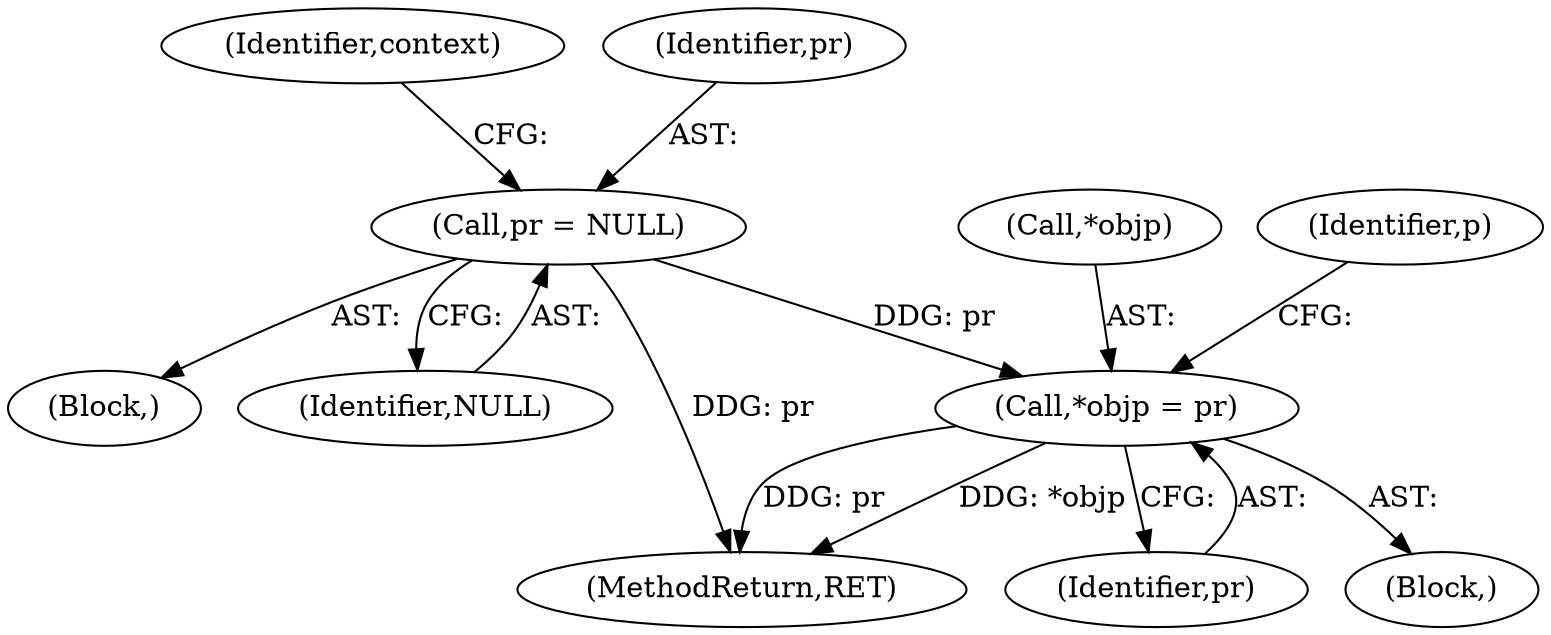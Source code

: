digraph "0_krb5_a197e92349a4aa2141b5dff12e9dd44c2a2166e3@pointer" {
"1000188" [label="(Call,*objp = pr)"];
"1000111" [label="(Call,pr = NULL)"];
"1000188" [label="(Call,*objp = pr)"];
"1000116" [label="(Identifier,context)"];
"1000111" [label="(Call,pr = NULL)"];
"1000112" [label="(Identifier,pr)"];
"1000217" [label="(MethodReturn,RET)"];
"1000104" [label="(Block,)"];
"1000113" [label="(Identifier,NULL)"];
"1000189" [label="(Call,*objp)"];
"1000191" [label="(Identifier,pr)"];
"1000174" [label="(Block,)"];
"1000193" [label="(Identifier,p)"];
"1000188" -> "1000174"  [label="AST: "];
"1000188" -> "1000191"  [label="CFG: "];
"1000189" -> "1000188"  [label="AST: "];
"1000191" -> "1000188"  [label="AST: "];
"1000193" -> "1000188"  [label="CFG: "];
"1000188" -> "1000217"  [label="DDG: *objp"];
"1000188" -> "1000217"  [label="DDG: pr"];
"1000111" -> "1000188"  [label="DDG: pr"];
"1000111" -> "1000104"  [label="AST: "];
"1000111" -> "1000113"  [label="CFG: "];
"1000112" -> "1000111"  [label="AST: "];
"1000113" -> "1000111"  [label="AST: "];
"1000116" -> "1000111"  [label="CFG: "];
"1000111" -> "1000217"  [label="DDG: pr"];
}

